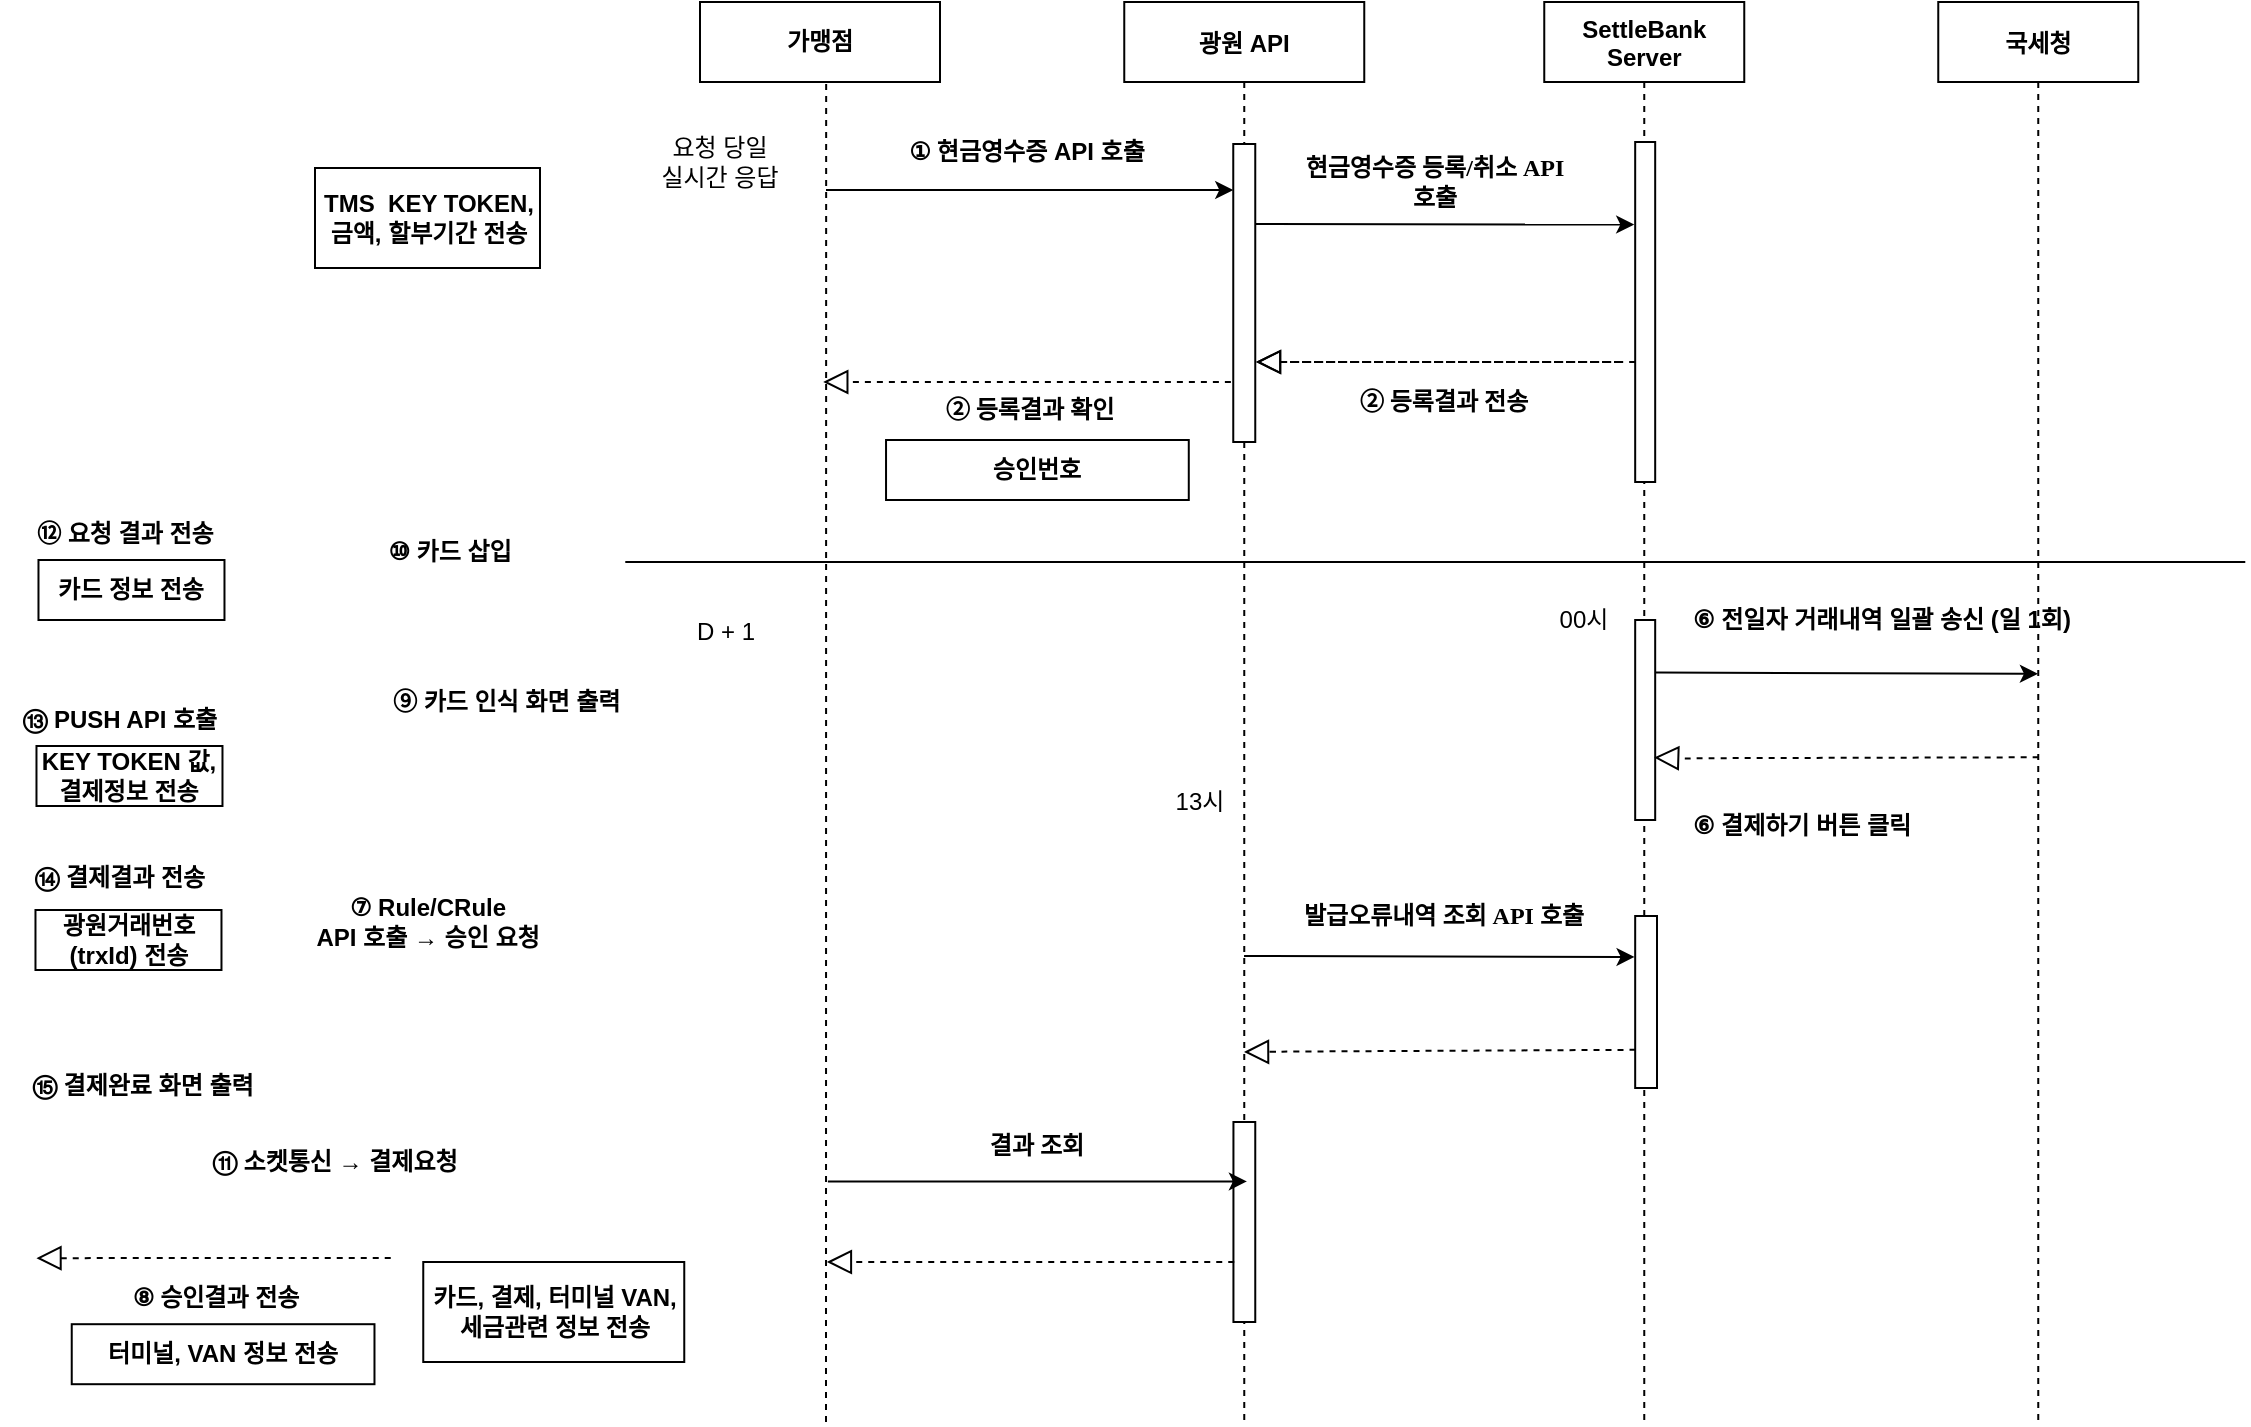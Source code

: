 <mxfile version="13.10.3" type="github">
  <diagram id="m3Fo96L9rzILhU_9K1ed" name="Page-1">
    <mxGraphModel dx="2685" dy="831" grid="1" gridSize="10" guides="1" tooltips="1" connect="1" arrows="1" fold="1" page="1" pageScale="1" pageWidth="1100" pageHeight="850" math="0" shadow="0">
      <root>
        <mxCell id="0" />
        <mxCell id="1" parent="0" />
        <mxCell id="yPERHreIGKtpgYHbTxHh-1" value="광원 API" style="shape=umlLifeline;perimeter=lifelinePerimeter;container=1;collapsible=0;recursiveResize=0;rounded=0;shadow=0;strokeWidth=1;fontSize=12;fontStyle=1" vertex="1" parent="1">
          <mxGeometry x="92.13" y="90" width="120" height="710" as="geometry" />
        </mxCell>
        <mxCell id="yPERHreIGKtpgYHbTxHh-2" value="" style="points=[];perimeter=orthogonalPerimeter;rounded=0;shadow=0;strokeWidth=1;fontSize=12;fontStyle=1" vertex="1" parent="yPERHreIGKtpgYHbTxHh-1">
          <mxGeometry x="54.5" y="71" width="11" height="149" as="geometry" />
        </mxCell>
        <mxCell id="yPERHreIGKtpgYHbTxHh-9" value="" style="points=[];perimeter=orthogonalPerimeter;rounded=0;shadow=0;strokeWidth=1;fontSize=12;fontStyle=1" vertex="1" parent="yPERHreIGKtpgYHbTxHh-1">
          <mxGeometry x="54.59" y="560" width="10.91" height="100" as="geometry" />
        </mxCell>
        <mxCell id="yPERHreIGKtpgYHbTxHh-3" value="국세청" style="shape=umlLifeline;perimeter=lifelinePerimeter;container=1;collapsible=0;recursiveResize=0;rounded=0;shadow=0;strokeWidth=1;fontSize=12;fontStyle=1" vertex="1" parent="1">
          <mxGeometry x="499.13" y="90" width="100" height="710" as="geometry" />
        </mxCell>
        <mxCell id="yPERHreIGKtpgYHbTxHh-5" value="SettleBank&#xa;Server" style="shape=umlLifeline;perimeter=lifelinePerimeter;container=1;collapsible=0;recursiveResize=0;rounded=0;shadow=0;strokeWidth=1;size=40;fontSize=12;fontStyle=1" vertex="1" parent="1">
          <mxGeometry x="302.13" y="90" width="100" height="710" as="geometry" />
        </mxCell>
        <mxCell id="yPERHreIGKtpgYHbTxHh-7" value="" style="points=[];perimeter=orthogonalPerimeter;rounded=0;shadow=0;strokeWidth=1;fontSize=12;fontStyle=1" vertex="1" parent="yPERHreIGKtpgYHbTxHh-5">
          <mxGeometry x="45.46" y="309" width="10" height="100" as="geometry" />
        </mxCell>
        <mxCell id="yPERHreIGKtpgYHbTxHh-10" value="" style="points=[];perimeter=orthogonalPerimeter;rounded=0;shadow=0;strokeWidth=1;fontSize=12;fontStyle=1" vertex="1" parent="yPERHreIGKtpgYHbTxHh-5">
          <mxGeometry x="45.46" y="70" width="10" height="170" as="geometry" />
        </mxCell>
        <mxCell id="yPERHreIGKtpgYHbTxHh-4" value="" style="points=[];perimeter=orthogonalPerimeter;rounded=0;shadow=0;strokeWidth=1;fontSize=12;fontStyle=1" vertex="1" parent="yPERHreIGKtpgYHbTxHh-5">
          <mxGeometry x="45.46" y="457" width="10.91" height="86" as="geometry" />
        </mxCell>
        <mxCell id="yPERHreIGKtpgYHbTxHh-13" value="&lt;font style=&quot;font-size: 12px;&quot;&gt;&lt;span lang=&quot;EN-US&quot; style=&quot;line-height: 125%; font-family: &amp;quot;맑은 고딕&amp;quot;; font-size: 12px;&quot;&gt;⑥&lt;/span&gt;&amp;nbsp;결제하기 버튼 클릭&lt;/font&gt;" style="text;html=1;strokeColor=none;fillColor=none;align=center;verticalAlign=middle;whiteSpace=wrap;rounded=0;fontSize=12;fontStyle=1" vertex="1" parent="1">
          <mxGeometry x="370" y="485" width="122.13" height="33" as="geometry" />
        </mxCell>
        <mxCell id="yPERHreIGKtpgYHbTxHh-14" value="&lt;font style=&quot;font-size: 12px&quot;&gt;&lt;span lang=&quot;EN-US&quot; style=&quot;line-height: 125% ; font-family: &amp;#34;맑은 고딕&amp;#34; ; font-size: 12px&quot;&gt;⑦&lt;/span&gt;&amp;nbsp;Rule/CRule &lt;br&gt;API 호출&amp;nbsp;&lt;/font&gt;→ 승인 요청" style="text;html=1;strokeColor=none;fillColor=none;align=center;verticalAlign=middle;whiteSpace=wrap;rounded=0;fontSize=12;fontStyle=1" vertex="1" parent="1">
          <mxGeometry x="-320.49" y="540" width="128.49" height="20" as="geometry" />
        </mxCell>
        <mxCell id="yPERHreIGKtpgYHbTxHh-15" value="&lt;span style=&quot;font-size: 12px;&quot;&gt;TMS&amp;nbsp; KEY TOKEN,&lt;br style=&quot;font-size: 12px;&quot;&gt;금액, 할부기간 전송&lt;br style=&quot;font-size: 12px;&quot;&gt;&lt;/span&gt;" style="rounded=0;whiteSpace=wrap;html=1;fontSize=12;fontStyle=1" vertex="1" parent="1">
          <mxGeometry x="-312.5" y="173" width="112.5" height="50" as="geometry" />
        </mxCell>
        <mxCell id="yPERHreIGKtpgYHbTxHh-17" value="" style="endArrow=classic;html=1;entryX=0.483;entryY=0.382;entryDx=0;entryDy=0;entryPerimeter=0;fontSize=12;fontStyle=1;exitX=1.034;exitY=0.153;exitDx=0;exitDy=0;exitPerimeter=0;" edge="1" parent="1">
          <mxGeometry width="50" height="50" relative="1" as="geometry">
            <mxPoint x="358.0" y="425.307" as="sourcePoint" />
            <mxPoint x="548.96" y="425.89" as="targetPoint" />
            <Array as="points" />
          </mxGeometry>
        </mxCell>
        <mxCell id="yPERHreIGKtpgYHbTxHh-18" value="&lt;font style=&quot;font-size: 12px&quot;&gt;&lt;span lang=&quot;EN-US&quot; style=&quot;line-height: 125% ; font-family: &amp;#34;맑은 고딕&amp;#34; ; font-size: 12px&quot;&gt;⑧&amp;nbsp;&lt;/span&gt;승인결과 전송&lt;br style=&quot;font-size: 12px&quot;&gt;&lt;/font&gt;" style="text;html=1;strokeColor=none;fillColor=none;align=center;verticalAlign=middle;whiteSpace=wrap;rounded=0;fontSize=12;fontStyle=1" vertex="1" parent="1">
          <mxGeometry x="-421.19" y="728.1" width="118" height="20" as="geometry" />
        </mxCell>
        <mxCell id="yPERHreIGKtpgYHbTxHh-20" value="&lt;font style=&quot;font-size: 12px;&quot;&gt;⑨ 카드 인식 화면 출력&amp;nbsp;&lt;/font&gt;" style="text;html=1;strokeColor=none;fillColor=none;align=center;verticalAlign=middle;whiteSpace=wrap;rounded=0;fontSize=12;fontStyle=1" vertex="1" parent="1">
          <mxGeometry x="-279.76" y="430" width="129.76" height="20" as="geometry" />
        </mxCell>
        <mxCell id="yPERHreIGKtpgYHbTxHh-22" value="" style="endArrow=classic;html=1;fontSize=12;fontStyle=1" edge="1" parent="1">
          <mxGeometry width="50" height="50" relative="1" as="geometry">
            <mxPoint x="-56.05" y="679.71" as="sourcePoint" />
            <mxPoint x="153.45" y="679.71" as="targetPoint" />
          </mxGeometry>
        </mxCell>
        <mxCell id="yPERHreIGKtpgYHbTxHh-23" value="&lt;font style=&quot;font-size: 12px;&quot;&gt;&lt;span lang=&quot;EN-US&quot; style=&quot;line-height: 125%; font-family: &amp;quot;맑은 고딕&amp;quot;; font-size: 12px;&quot;&gt;⑩&lt;/span&gt;&amp;nbsp;카드 삽입&lt;/font&gt;" style="text;html=1;strokeColor=none;fillColor=none;align=center;verticalAlign=middle;whiteSpace=wrap;rounded=0;fontSize=12;fontStyle=1" vertex="1" parent="1">
          <mxGeometry x="-290" y="355" width="90" height="20" as="geometry" />
        </mxCell>
        <mxCell id="yPERHreIGKtpgYHbTxHh-25" value="&lt;font style=&quot;font-size: 12px;&quot;&gt;&lt;span lang=&quot;EN-US&quot; style=&quot;line-height: 125%; font-family: &amp;quot;맑은 고딕&amp;quot;; font-size: 12px;&quot;&gt;⑪&lt;/span&gt;&amp;nbsp;소켓통신 → 결제요청&lt;/font&gt;" style="text;html=1;strokeColor=none;fillColor=none;align=center;verticalAlign=middle;whiteSpace=wrap;rounded=0;fontSize=12;fontStyle=1" vertex="1" parent="1">
          <mxGeometry x="-370" y="660" width="135" height="20" as="geometry" />
        </mxCell>
        <mxCell id="yPERHreIGKtpgYHbTxHh-26" value="&lt;span style=&quot;font-size: 12px;&quot;&gt;카드, 결제, 터미널 VAN, 세금관련 정보 전송&lt;br style=&quot;font-size: 12px;&quot;&gt;&lt;/span&gt;" style="rounded=0;whiteSpace=wrap;html=1;fontSize=12;fontStyle=1" vertex="1" parent="1">
          <mxGeometry x="-258.37" y="720" width="130.5" height="50" as="geometry" />
        </mxCell>
        <mxCell id="yPERHreIGKtpgYHbTxHh-28" value="&lt;font style=&quot;font-size: 12px&quot;&gt;&amp;nbsp;⑫ 요청 결과 전송&lt;/font&gt;" style="text;html=1;strokeColor=none;fillColor=none;align=center;verticalAlign=middle;whiteSpace=wrap;rounded=0;fontSize=12;fontStyle=1" vertex="1" parent="1">
          <mxGeometry x="-469.26" y="346" width="120" height="20" as="geometry" />
        </mxCell>
        <mxCell id="yPERHreIGKtpgYHbTxHh-29" value="&lt;span style=&quot;font-size: 12px;&quot;&gt;카드 정보 전송&lt;br style=&quot;font-size: 12px;&quot;&gt;&lt;/span&gt;" style="rounded=0;whiteSpace=wrap;html=1;fontSize=12;fontStyle=1" vertex="1" parent="1">
          <mxGeometry x="-450.76" y="369" width="93" height="30" as="geometry" />
        </mxCell>
        <mxCell id="yPERHreIGKtpgYHbTxHh-31" value="&lt;font style=&quot;font-size: 12px&quot;&gt;⑬ PUSH API 호출&lt;/font&gt;" style="text;html=1;strokeColor=none;fillColor=none;align=center;verticalAlign=middle;whiteSpace=wrap;rounded=0;fontSize=12;fontStyle=1" vertex="1" parent="1">
          <mxGeometry x="-464.13" y="439" width="108.25" height="20" as="geometry" />
        </mxCell>
        <mxCell id="yPERHreIGKtpgYHbTxHh-32" value="&lt;font style=&quot;font-size: 12px&quot;&gt;&lt;span lang=&quot;EN-US&quot; style=&quot;line-height: 125% ; font-size: 12px&quot;&gt;⑭&lt;/span&gt;&amp;nbsp;결제결과 전송&lt;/font&gt;" style="text;html=1;strokeColor=none;fillColor=none;align=center;verticalAlign=middle;whiteSpace=wrap;rounded=0;fontSize=12;fontStyle=1" vertex="1" parent="1">
          <mxGeometry x="-470" y="518" width="120" height="20" as="geometry" />
        </mxCell>
        <mxCell id="yPERHreIGKtpgYHbTxHh-34" value="&lt;span style=&quot;font-size: 12px;&quot;&gt;광원거래번호&lt;br style=&quot;font-size: 12px;&quot;&gt;(trxId) 전송&lt;br style=&quot;font-size: 12px;&quot;&gt;&lt;/span&gt;" style="rounded=0;whiteSpace=wrap;html=1;fontSize=12;fontStyle=1" vertex="1" parent="1">
          <mxGeometry x="-452.26" y="544" width="93" height="30" as="geometry" />
        </mxCell>
        <mxCell id="yPERHreIGKtpgYHbTxHh-35" value="&lt;font style=&quot;font-size: 12px&quot;&gt;&lt;span lang=&quot;EN-US&quot; style=&quot;line-height: 125% ; font-size: 12px&quot;&gt;⑮&amp;nbsp;&lt;/span&gt;결제완료 화면 출력&lt;/font&gt;" style="text;html=1;strokeColor=none;fillColor=none;align=center;verticalAlign=middle;whiteSpace=wrap;rounded=0;fontSize=12;fontStyle=1" vertex="1" parent="1">
          <mxGeometry x="-464.13" y="622" width="131.13" height="20" as="geometry" />
        </mxCell>
        <mxCell id="yPERHreIGKtpgYHbTxHh-36" value="" style="startArrow=none;startFill=0;startSize=7;endArrow=block;endFill=0;endSize=10;dashed=1;html=1;fontSize=12;fontStyle=1;" edge="1" parent="1">
          <mxGeometry width="100" relative="1" as="geometry">
            <mxPoint x="147.12" y="720" as="sourcePoint" />
            <mxPoint x="-56.56" y="720" as="targetPoint" />
            <Array as="points">
              <mxPoint x="50.44" y="720" />
            </Array>
          </mxGeometry>
        </mxCell>
        <mxCell id="yPERHreIGKtpgYHbTxHh-37" value="&lt;span style=&quot;font-size: 12px;&quot;&gt;KEY TOKEN 값, &lt;br style=&quot;font-size: 12px;&quot;&gt;결제정보 전송&lt;/span&gt;&lt;span style=&quot;font-size: 12px;&quot;&gt;&lt;br style=&quot;font-size: 12px;&quot;&gt;&lt;/span&gt;" style="rounded=0;whiteSpace=wrap;html=1;fontSize=12;fontStyle=1" vertex="1" parent="1">
          <mxGeometry x="-451.76" y="462" width="93" height="30" as="geometry" />
        </mxCell>
        <mxCell id="yPERHreIGKtpgYHbTxHh-39" value="" style="endArrow=classic;html=1;fontSize=12;fontStyle=1;entryX=-0.048;entryY=0.243;entryDx=0;entryDy=0;entryPerimeter=0;" edge="1" parent="1" target="yPERHreIGKtpgYHbTxHh-10">
          <mxGeometry width="50" height="50" relative="1" as="geometry">
            <mxPoint x="158" y="201" as="sourcePoint" />
            <mxPoint x="345.77" y="201.31" as="targetPoint" />
          </mxGeometry>
        </mxCell>
        <mxCell id="yPERHreIGKtpgYHbTxHh-40" value="&lt;font face=&quot;맑은 고딕&quot;&gt;현금영수증 등록/취소 API 호출&lt;/font&gt;" style="text;html=1;strokeColor=none;fillColor=none;align=center;verticalAlign=middle;whiteSpace=wrap;rounded=0;fontSize=12;fontStyle=1" vertex="1" parent="1">
          <mxGeometry x="175.11" y="170" width="145.06" height="20" as="geometry" />
        </mxCell>
        <mxCell id="yPERHreIGKtpgYHbTxHh-46" value="&lt;font style=&quot;font-size: 12px&quot;&gt;&lt;span lang=&quot;EN-US&quot; style=&quot;line-height: 125% ; font-family: &amp;#34;맑은 고딕&amp;#34; ; font-size: 12px&quot;&gt;①&amp;nbsp;&lt;/span&gt;현금영수증 API 호출&lt;/font&gt;" style="text;html=1;strokeColor=none;fillColor=none;align=center;verticalAlign=middle;whiteSpace=wrap;rounded=0;fontSize=12;fontStyle=1" vertex="1" parent="1">
          <mxGeometry x="-32" y="155" width="151.09" height="20" as="geometry" />
        </mxCell>
        <mxCell id="yPERHreIGKtpgYHbTxHh-47" value="" style="endArrow=classic;html=1;fontSize=12;fontStyle=1;" edge="1" parent="1" target="yPERHreIGKtpgYHbTxHh-2">
          <mxGeometry width="50" height="50" relative="1" as="geometry">
            <mxPoint x="-57" y="184" as="sourcePoint" />
            <mxPoint x="139.201" y="184.46" as="targetPoint" />
            <Array as="points">
              <mxPoint x="-57" y="184" />
              <mxPoint x="-57" y="184" />
              <mxPoint x="23" y="184" />
            </Array>
          </mxGeometry>
        </mxCell>
        <mxCell id="yPERHreIGKtpgYHbTxHh-48" value="&lt;font style=&quot;font-size: 12px&quot;&gt;&lt;span lang=&quot;EN-US&quot; style=&quot;line-height: 125% ; font-family: &amp;#34;맑은 고딕&amp;#34; ; font-size: 12px&quot;&gt;② 등록결과 확인&lt;/span&gt;&lt;/font&gt;" style="text;html=1;strokeColor=none;fillColor=none;align=center;verticalAlign=middle;whiteSpace=wrap;rounded=0;fontSize=12;fontStyle=1" vertex="1" parent="1">
          <mxGeometry x="-30.54" y="284" width="151.63" height="20" as="geometry" />
        </mxCell>
        <mxCell id="yPERHreIGKtpgYHbTxHh-49" value="&lt;span style=&quot;font-size: 12px&quot;&gt;터미널,&amp;nbsp;&lt;/span&gt;&lt;span style=&quot;font-size: 12px&quot;&gt;VAN 정보 전송&lt;/span&gt;&lt;span style=&quot;font-size: 12px&quot;&gt;&lt;br style=&quot;font-size: 12px&quot;&gt;&lt;/span&gt;" style="rounded=0;whiteSpace=wrap;html=1;fontSize=12;fontStyle=1" vertex="1" parent="1">
          <mxGeometry x="-434.13" y="751.1" width="151.37" height="30" as="geometry" />
        </mxCell>
        <mxCell id="yPERHreIGKtpgYHbTxHh-52" value="&lt;b&gt;가맹점&lt;/b&gt;" style="rounded=0;whiteSpace=wrap;html=1;" vertex="1" parent="1">
          <mxGeometry x="-120.0" y="90" width="120" height="40" as="geometry" />
        </mxCell>
        <mxCell id="yPERHreIGKtpgYHbTxHh-55" value="요청 당일&lt;br&gt;실시간 응답" style="text;html=1;strokeColor=none;fillColor=none;align=center;verticalAlign=middle;whiteSpace=wrap;rounded=0;" vertex="1" parent="1">
          <mxGeometry x="-150" y="160" width="80" height="20" as="geometry" />
        </mxCell>
        <mxCell id="yPERHreIGKtpgYHbTxHh-58" value="D + 1" style="text;html=1;strokeColor=none;fillColor=none;align=center;verticalAlign=middle;whiteSpace=wrap;rounded=0;" vertex="1" parent="1">
          <mxGeometry x="-147.36" y="395" width="80" height="20" as="geometry" />
        </mxCell>
        <mxCell id="yPERHreIGKtpgYHbTxHh-59" value="&lt;span style=&quot;font-size: 12px&quot;&gt;승인번호&lt;br style=&quot;font-size: 12px&quot;&gt;&lt;/span&gt;" style="rounded=0;whiteSpace=wrap;html=1;fontSize=12;fontStyle=1" vertex="1" parent="1">
          <mxGeometry x="-26.98" y="309" width="151.37" height="30" as="geometry" />
        </mxCell>
        <mxCell id="yPERHreIGKtpgYHbTxHh-61" value="&lt;font face=&quot;맑은 고딕&quot;&gt;결과 조회&lt;/font&gt;" style="text;html=1;strokeColor=none;fillColor=none;align=center;verticalAlign=middle;whiteSpace=wrap;rounded=0;fontSize=12;fontStyle=1" vertex="1" parent="1">
          <mxGeometry x="-23.97" y="652" width="145.06" height="20" as="geometry" />
        </mxCell>
        <mxCell id="yPERHreIGKtpgYHbTxHh-63" value="" style="startArrow=none;startFill=0;startSize=7;endArrow=block;endFill=0;endSize=10;dashed=1;html=1;fontSize=12;fontStyle=1;exitX=0.02;exitY=0.396;exitDx=0;exitDy=0;exitPerimeter=0;" edge="1" parent="1">
          <mxGeometry width="100" relative="1" as="geometry">
            <mxPoint x="145.44" y="280.004" as="sourcePoint" />
            <mxPoint x="-58.38" y="280.0" as="targetPoint" />
            <Array as="points">
              <mxPoint x="15.16" y="280" />
            </Array>
          </mxGeometry>
        </mxCell>
        <mxCell id="yPERHreIGKtpgYHbTxHh-64" value="" style="startArrow=none;startFill=0;startSize=7;endArrow=block;endFill=0;endSize=10;dashed=1;html=1;fontSize=12;fontStyle=1" edge="1" parent="1">
          <mxGeometry width="100" relative="1" as="geometry">
            <mxPoint x="-274.63" y="718" as="sourcePoint" />
            <mxPoint x="-451.76" y="718.12" as="targetPoint" />
            <Array as="points">
              <mxPoint x="-400.09" y="718" />
            </Array>
          </mxGeometry>
        </mxCell>
        <mxCell id="yPERHreIGKtpgYHbTxHh-67" value="" style="endArrow=none;html=1;" edge="1" parent="1">
          <mxGeometry width="50" height="50" relative="1" as="geometry">
            <mxPoint x="-157.36" y="370" as="sourcePoint" />
            <mxPoint x="652.64" y="370" as="targetPoint" />
          </mxGeometry>
        </mxCell>
        <mxCell id="yPERHreIGKtpgYHbTxHh-70" value="" style="startArrow=none;startFill=0;startSize=7;endArrow=block;endFill=0;endSize=10;dashed=1;html=1;fontSize=12;fontStyle=1;" edge="1" parent="1">
          <mxGeometry width="100" relative="1" as="geometry">
            <mxPoint x="340" y="270" as="sourcePoint" />
            <mxPoint x="158" y="270" as="targetPoint" />
            <Array as="points">
              <mxPoint x="231.54" y="270" />
            </Array>
          </mxGeometry>
        </mxCell>
        <mxCell id="yPERHreIGKtpgYHbTxHh-71" value="" style="startArrow=none;startFill=0;startSize=7;endArrow=block;endFill=0;endSize=10;dashed=1;html=1;fontSize=12;fontStyle=1;" edge="1" parent="1" source="yPERHreIGKtpgYHbTxHh-10">
          <mxGeometry width="100" relative="1" as="geometry">
            <mxPoint x="340" y="270" as="sourcePoint" />
            <mxPoint x="158" y="270" as="targetPoint" />
            <Array as="points">
              <mxPoint x="231.54" y="270" />
            </Array>
          </mxGeometry>
        </mxCell>
        <mxCell id="yPERHreIGKtpgYHbTxHh-72" value="&lt;font style=&quot;font-size: 12px&quot;&gt;&lt;span lang=&quot;EN-US&quot; style=&quot;line-height: 125% ; font-family: &amp;#34;맑은 고딕&amp;#34; ; font-size: 12px&quot;&gt;② 등록결과 전송&lt;/span&gt;&lt;/font&gt;" style="text;html=1;strokeColor=none;fillColor=none;align=center;verticalAlign=middle;whiteSpace=wrap;rounded=0;fontSize=12;fontStyle=1" vertex="1" parent="1">
          <mxGeometry x="176.31" y="280" width="151.63" height="20" as="geometry" />
        </mxCell>
        <mxCell id="yPERHreIGKtpgYHbTxHh-73" value="&lt;font style=&quot;font-size: 12px&quot;&gt;&lt;span lang=&quot;EN-US&quot; style=&quot;line-height: 125% ; font-family: &amp;#34;맑은 고딕&amp;#34; ; font-size: 12px&quot;&gt;⑥&lt;/span&gt;&amp;nbsp;전일자 거래내역 일괄 송신 (일 1회)&lt;/font&gt;" style="text;html=1;strokeColor=none;fillColor=none;align=center;verticalAlign=middle;whiteSpace=wrap;rounded=0;fontSize=12;fontStyle=1" vertex="1" parent="1">
          <mxGeometry x="360" y="382" width="221.68" height="33" as="geometry" />
        </mxCell>
        <mxCell id="yPERHreIGKtpgYHbTxHh-74" value="00시" style="text;html=1;strokeColor=none;fillColor=none;align=center;verticalAlign=middle;whiteSpace=wrap;rounded=0;" vertex="1" parent="1">
          <mxGeometry x="302.13" y="388.5" width="40" height="20" as="geometry" />
        </mxCell>
        <mxCell id="yPERHreIGKtpgYHbTxHh-75" value="" style="startArrow=none;startFill=0;startSize=7;endArrow=block;endFill=0;endSize=10;dashed=1;html=1;fontSize=12;fontStyle=1;exitX=0.502;exitY=0.539;exitDx=0;exitDy=0;exitPerimeter=0;" edge="1" parent="1">
          <mxGeometry width="100" relative="1" as="geometry">
            <mxPoint x="549.33" y="467.64" as="sourcePoint" />
            <mxPoint x="357.05" y="467.75" as="targetPoint" />
            <Array as="points">
              <mxPoint x="378.99" y="468.11" />
              <mxPoint x="374.05" y="468.25" />
            </Array>
          </mxGeometry>
        </mxCell>
        <mxCell id="yPERHreIGKtpgYHbTxHh-76" value="" style="endArrow=classic;html=1;fontSize=12;fontStyle=1;entryX=-0.028;entryY=0.145;entryDx=0;entryDy=0;entryPerimeter=0;" edge="1" parent="1">
          <mxGeometry width="50" height="50" relative="1" as="geometry">
            <mxPoint x="152.02" y="567" as="sourcePoint" />
            <mxPoint x="347.285" y="567.47" as="targetPoint" />
          </mxGeometry>
        </mxCell>
        <mxCell id="yPERHreIGKtpgYHbTxHh-77" value="&lt;font face=&quot;맑은 고딕&quot;&gt;발급오류내역 조회 API 호출&lt;/font&gt;" style="text;html=1;strokeColor=none;fillColor=none;align=center;verticalAlign=middle;whiteSpace=wrap;rounded=0;fontSize=12;fontStyle=1" vertex="1" parent="1">
          <mxGeometry x="170.28" y="537" width="163.69" height="20" as="geometry" />
        </mxCell>
        <mxCell id="yPERHreIGKtpgYHbTxHh-78" value="13시" style="text;html=1;strokeColor=none;fillColor=none;align=center;verticalAlign=middle;whiteSpace=wrap;rounded=0;" vertex="1" parent="1">
          <mxGeometry x="110" y="480" width="40" height="20" as="geometry" />
        </mxCell>
        <mxCell id="yPERHreIGKtpgYHbTxHh-79" value="" style="startArrow=none;startFill=0;startSize=7;endArrow=block;endFill=0;endSize=10;dashed=1;html=1;fontSize=12;fontStyle=1;exitX=0.015;exitY=0.778;exitDx=0;exitDy=0;exitPerimeter=0;" edge="1" parent="1" source="yPERHreIGKtpgYHbTxHh-4">
          <mxGeometry width="100" relative="1" as="geometry">
            <mxPoint x="344" y="614" as="sourcePoint" />
            <mxPoint x="152" y="615" as="targetPoint" />
            <Array as="points">
              <mxPoint x="173.44" y="614.78" />
              <mxPoint x="168.5" y="614.92" />
            </Array>
          </mxGeometry>
        </mxCell>
        <mxCell id="yPERHreIGKtpgYHbTxHh-82" value="" style="endArrow=none;dashed=1;html=1;fontSize=12;fontStyle=1;entryX=0.509;entryY=0.991;entryDx=0;entryDy=0;entryPerimeter=0;" edge="1" parent="1">
          <mxGeometry width="50" height="50" relative="1" as="geometry">
            <mxPoint x="-57" y="800" as="sourcePoint" />
            <mxPoint x="-56.92" y="129.64" as="targetPoint" />
          </mxGeometry>
        </mxCell>
      </root>
    </mxGraphModel>
  </diagram>
</mxfile>
